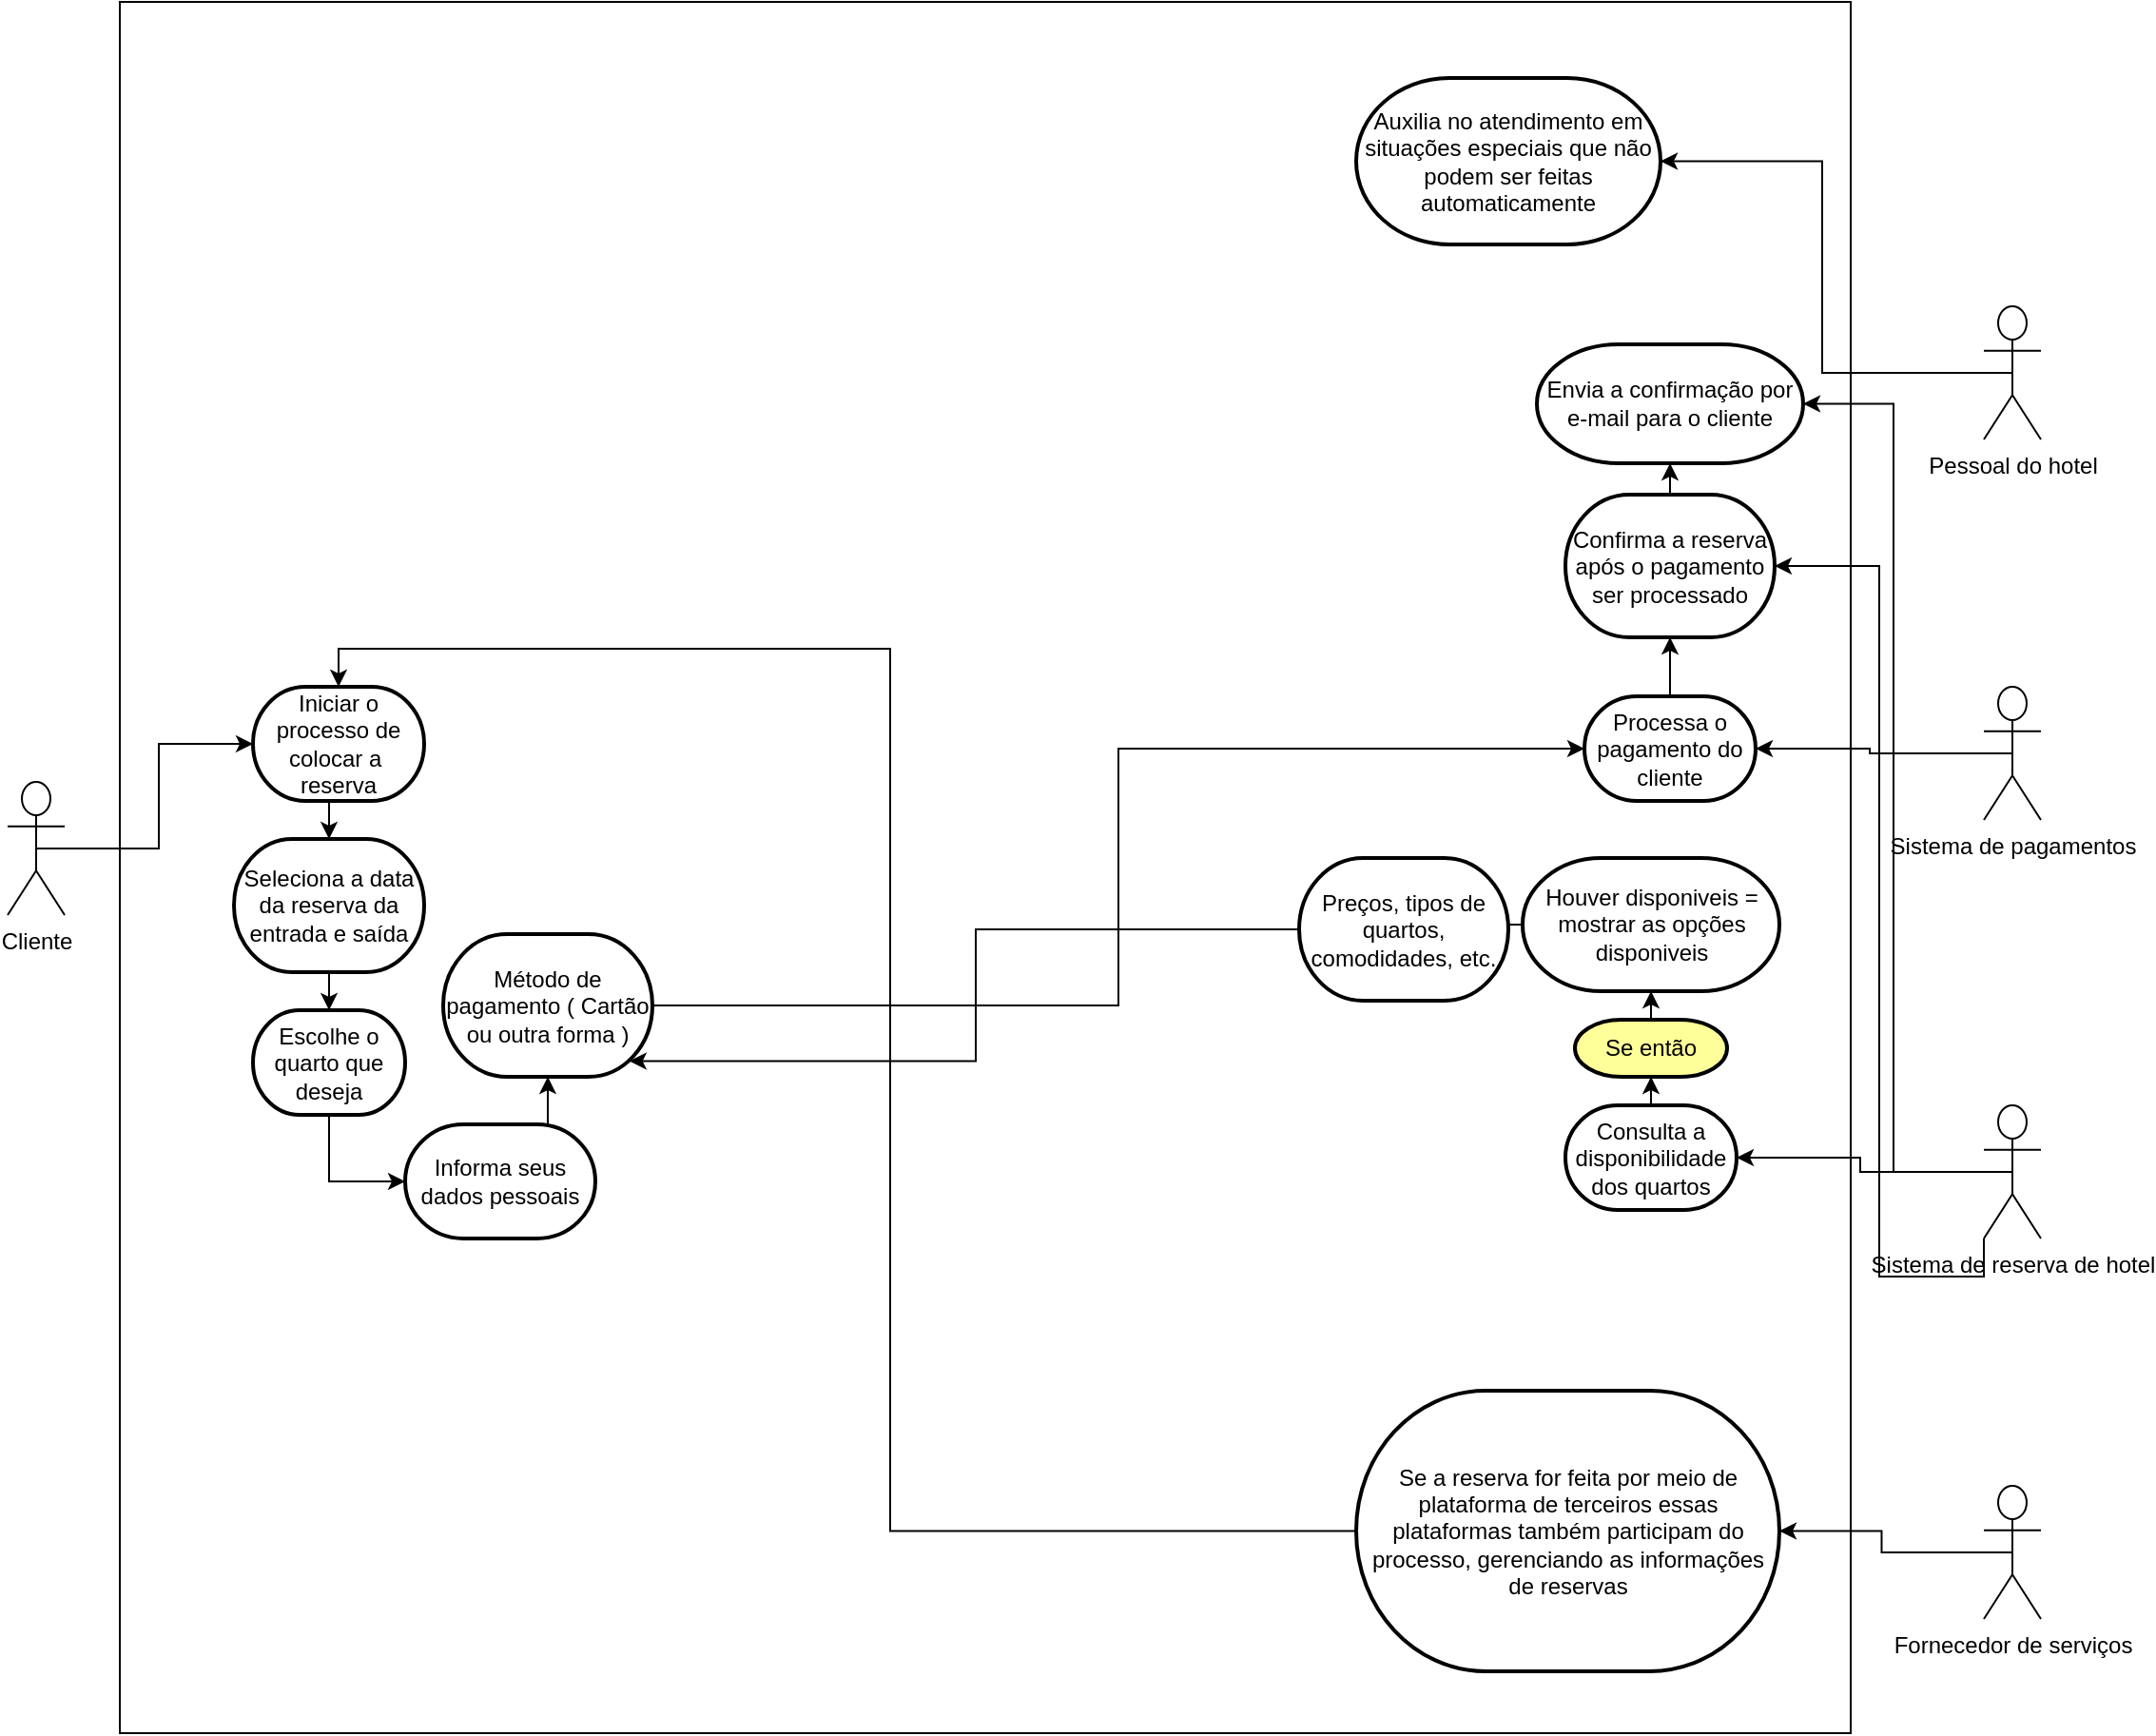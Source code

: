 <mxfile version="26.1.0" pages="7">
  <diagram name="Casos de uso" id="3kVIo4eg2QqNgPROLwEW">
    <mxGraphModel dx="2514" dy="908" grid="1" gridSize="10" guides="1" tooltips="1" connect="1" arrows="1" fold="1" page="1" pageScale="1" pageWidth="827" pageHeight="1169" math="0" shadow="0">
      <root>
        <mxCell id="0" />
        <mxCell id="1" parent="0" />
        <mxCell id="0QvoEZ5_dMla1lnAjEGG-1" value="" style="whiteSpace=wrap;html=1;aspect=fixed;" vertex="1" parent="1">
          <mxGeometry x="30" y="20" width="910" height="910" as="geometry" />
        </mxCell>
        <mxCell id="0QvoEZ5_dMla1lnAjEGG-2" value="Cliente" style="shape=umlActor;verticalLabelPosition=bottom;verticalAlign=top;html=1;outlineConnect=0;" vertex="1" parent="1">
          <mxGeometry x="-29" y="430" width="30" height="70" as="geometry" />
        </mxCell>
        <mxCell id="0QvoEZ5_dMla1lnAjEGG-3" value="Iniciar o processo de&lt;div&gt;colocar a&amp;nbsp; reserva&lt;/div&gt;" style="strokeWidth=2;html=1;shape=mxgraph.flowchart.terminator;whiteSpace=wrap;" vertex="1" parent="1">
          <mxGeometry x="100" y="380" width="90" height="60" as="geometry" />
        </mxCell>
        <mxCell id="0QvoEZ5_dMla1lnAjEGG-4" value="Sistema de reserva de hotel" style="shape=umlActor;verticalLabelPosition=bottom;verticalAlign=top;html=1;outlineConnect=0;" vertex="1" parent="1">
          <mxGeometry x="1010" y="600" width="30" height="70" as="geometry" />
        </mxCell>
        <mxCell id="0QvoEZ5_dMla1lnAjEGG-5" style="edgeStyle=orthogonalEdgeStyle;rounded=0;orthogonalLoop=1;jettySize=auto;html=1;exitX=0.5;exitY=0.5;exitDx=0;exitDy=0;exitPerimeter=0;" edge="1" parent="1" source="0QvoEZ5_dMla1lnAjEGG-6" target="0QvoEZ5_dMla1lnAjEGG-27">
          <mxGeometry relative="1" as="geometry" />
        </mxCell>
        <mxCell id="0QvoEZ5_dMla1lnAjEGG-6" value="Sistema de pagamentos" style="shape=umlActor;verticalLabelPosition=bottom;verticalAlign=top;html=1;outlineConnect=0;" vertex="1" parent="1">
          <mxGeometry x="1010" y="380" width="30" height="70" as="geometry" />
        </mxCell>
        <mxCell id="0QvoEZ5_dMla1lnAjEGG-7" value="Pessoal do hotel" style="shape=umlActor;verticalLabelPosition=bottom;verticalAlign=top;html=1;outlineConnect=0;" vertex="1" parent="1">
          <mxGeometry x="1010" y="180" width="30" height="70" as="geometry" />
        </mxCell>
        <mxCell id="0QvoEZ5_dMla1lnAjEGG-8" style="edgeStyle=orthogonalEdgeStyle;rounded=0;orthogonalLoop=1;jettySize=auto;html=1;exitX=0.5;exitY=0.5;exitDx=0;exitDy=0;exitPerimeter=0;" edge="1" parent="1" source="0QvoEZ5_dMla1lnAjEGG-9" target="0QvoEZ5_dMla1lnAjEGG-36">
          <mxGeometry relative="1" as="geometry" />
        </mxCell>
        <mxCell id="0QvoEZ5_dMla1lnAjEGG-9" value="Fornecedor de serviços" style="shape=umlActor;verticalLabelPosition=bottom;verticalAlign=top;html=1;outlineConnect=0;" vertex="1" parent="1">
          <mxGeometry x="1010" y="800" width="30" height="70" as="geometry" />
        </mxCell>
        <mxCell id="0QvoEZ5_dMla1lnAjEGG-10" value="Método de pagamento ( Cartão ou outra forma )" style="strokeWidth=2;html=1;shape=mxgraph.flowchart.terminator;whiteSpace=wrap;" vertex="1" parent="1">
          <mxGeometry x="200" y="510" width="110" height="75" as="geometry" />
        </mxCell>
        <mxCell id="0QvoEZ5_dMla1lnAjEGG-11" style="edgeStyle=orthogonalEdgeStyle;rounded=0;orthogonalLoop=1;jettySize=auto;html=1;exitX=0.5;exitY=0.5;exitDx=0;exitDy=0;exitPerimeter=0;entryX=0;entryY=0.5;entryDx=0;entryDy=0;entryPerimeter=0;" edge="1" parent="1" source="0QvoEZ5_dMla1lnAjEGG-2" target="0QvoEZ5_dMla1lnAjEGG-3">
          <mxGeometry relative="1" as="geometry" />
        </mxCell>
        <mxCell id="0QvoEZ5_dMla1lnAjEGG-12" value="Seleciona a data da reserva da entrada e saída" style="strokeWidth=2;html=1;shape=mxgraph.flowchart.terminator;whiteSpace=wrap;" vertex="1" parent="1">
          <mxGeometry x="90" y="460" width="100" height="70" as="geometry" />
        </mxCell>
        <mxCell id="0QvoEZ5_dMla1lnAjEGG-13" style="edgeStyle=orthogonalEdgeStyle;rounded=0;orthogonalLoop=1;jettySize=auto;html=1;exitX=0.5;exitY=1;exitDx=0;exitDy=0;exitPerimeter=0;entryX=0.5;entryY=0;entryDx=0;entryDy=0;entryPerimeter=0;" edge="1" parent="1" source="0QvoEZ5_dMla1lnAjEGG-3" target="0QvoEZ5_dMla1lnAjEGG-12">
          <mxGeometry relative="1" as="geometry" />
        </mxCell>
        <mxCell id="0QvoEZ5_dMla1lnAjEGG-14" value="Consulta a disponibilidade dos quartos" style="strokeWidth=2;html=1;shape=mxgraph.flowchart.terminator;whiteSpace=wrap;fontStyle=0" vertex="1" parent="1">
          <mxGeometry x="790" y="600" width="90" height="55" as="geometry" />
        </mxCell>
        <mxCell id="0QvoEZ5_dMla1lnAjEGG-15" style="edgeStyle=orthogonalEdgeStyle;rounded=0;orthogonalLoop=1;jettySize=auto;html=1;exitX=0.5;exitY=0.5;exitDx=0;exitDy=0;exitPerimeter=0;entryX=1;entryY=0.5;entryDx=0;entryDy=0;entryPerimeter=0;" edge="1" parent="1" source="0QvoEZ5_dMla1lnAjEGG-4" target="0QvoEZ5_dMla1lnAjEGG-14">
          <mxGeometry relative="1" as="geometry" />
        </mxCell>
        <mxCell id="0QvoEZ5_dMla1lnAjEGG-16" value="Se então" style="strokeWidth=2;html=1;shape=mxgraph.flowchart.terminator;whiteSpace=wrap;fillColor=light-dark(#FFFF99,var(--ge-dark-color, #121212));" vertex="1" parent="1">
          <mxGeometry x="795" y="555" width="80" height="30" as="geometry" />
        </mxCell>
        <mxCell id="0QvoEZ5_dMla1lnAjEGG-17" style="edgeStyle=orthogonalEdgeStyle;rounded=0;orthogonalLoop=1;jettySize=auto;html=1;exitX=0.5;exitY=0;exitDx=0;exitDy=0;exitPerimeter=0;entryX=0.5;entryY=1;entryDx=0;entryDy=0;entryPerimeter=0;" edge="1" parent="1" source="0QvoEZ5_dMla1lnAjEGG-14" target="0QvoEZ5_dMla1lnAjEGG-16">
          <mxGeometry relative="1" as="geometry" />
        </mxCell>
        <mxCell id="0QvoEZ5_dMla1lnAjEGG-18" style="edgeStyle=orthogonalEdgeStyle;rounded=0;orthogonalLoop=1;jettySize=auto;html=1;exitX=0;exitY=0.5;exitDx=0;exitDy=0;exitPerimeter=0;" edge="1" parent="1" source="0QvoEZ5_dMla1lnAjEGG-19" target="0QvoEZ5_dMla1lnAjEGG-21">
          <mxGeometry relative="1" as="geometry" />
        </mxCell>
        <mxCell id="0QvoEZ5_dMla1lnAjEGG-19" value="Houver disponiveis = mostrar as opções disponiveis" style="strokeWidth=2;html=1;shape=mxgraph.flowchart.terminator;whiteSpace=wrap;" vertex="1" parent="1">
          <mxGeometry x="767.5" y="470" width="135" height="70" as="geometry" />
        </mxCell>
        <mxCell id="0QvoEZ5_dMla1lnAjEGG-20" style="edgeStyle=orthogonalEdgeStyle;rounded=0;orthogonalLoop=1;jettySize=auto;html=1;exitX=0.5;exitY=0;exitDx=0;exitDy=0;exitPerimeter=0;entryX=0.5;entryY=1;entryDx=0;entryDy=0;entryPerimeter=0;" edge="1" parent="1" source="0QvoEZ5_dMla1lnAjEGG-16" target="0QvoEZ5_dMla1lnAjEGG-19">
          <mxGeometry relative="1" as="geometry" />
        </mxCell>
        <mxCell id="0QvoEZ5_dMla1lnAjEGG-21" value="Preços, tipos de quartos, comodidades, etc." style="strokeWidth=2;html=1;shape=mxgraph.flowchart.terminator;whiteSpace=wrap;" vertex="1" parent="1">
          <mxGeometry x="650" y="470" width="110" height="75" as="geometry" />
        </mxCell>
        <mxCell id="0QvoEZ5_dMla1lnAjEGG-22" value="Escolhe o quarto que deseja" style="strokeWidth=2;html=1;shape=mxgraph.flowchart.terminator;whiteSpace=wrap;" vertex="1" parent="1">
          <mxGeometry x="100" y="550" width="80" height="55" as="geometry" />
        </mxCell>
        <mxCell id="0QvoEZ5_dMla1lnAjEGG-23" style="edgeStyle=orthogonalEdgeStyle;rounded=0;orthogonalLoop=1;jettySize=auto;html=1;exitX=0.5;exitY=1;exitDx=0;exitDy=0;exitPerimeter=0;entryX=0.5;entryY=0;entryDx=0;entryDy=0;entryPerimeter=0;" edge="1" parent="1" source="0QvoEZ5_dMla1lnAjEGG-12" target="0QvoEZ5_dMla1lnAjEGG-22">
          <mxGeometry relative="1" as="geometry" />
        </mxCell>
        <mxCell id="0QvoEZ5_dMla1lnAjEGG-24" value="Informa seus dados pessoais" style="strokeWidth=2;html=1;shape=mxgraph.flowchart.terminator;whiteSpace=wrap;" vertex="1" parent="1">
          <mxGeometry x="180" y="610" width="100" height="60" as="geometry" />
        </mxCell>
        <mxCell id="0QvoEZ5_dMla1lnAjEGG-25" style="edgeStyle=orthogonalEdgeStyle;rounded=0;orthogonalLoop=1;jettySize=auto;html=1;exitX=0.5;exitY=1;exitDx=0;exitDy=0;exitPerimeter=0;entryX=0;entryY=0.5;entryDx=0;entryDy=0;entryPerimeter=0;" edge="1" parent="1" source="0QvoEZ5_dMla1lnAjEGG-22" target="0QvoEZ5_dMla1lnAjEGG-24">
          <mxGeometry relative="1" as="geometry" />
        </mxCell>
        <mxCell id="0QvoEZ5_dMla1lnAjEGG-26" style="edgeStyle=orthogonalEdgeStyle;rounded=0;orthogonalLoop=1;jettySize=auto;html=1;exitX=0.5;exitY=0;exitDx=0;exitDy=0;exitPerimeter=0;" edge="1" parent="1" source="0QvoEZ5_dMla1lnAjEGG-27" target="0QvoEZ5_dMla1lnAjEGG-30">
          <mxGeometry relative="1" as="geometry" />
        </mxCell>
        <mxCell id="0QvoEZ5_dMla1lnAjEGG-27" value="Processa o pagamento do cliente" style="strokeWidth=2;html=1;shape=mxgraph.flowchart.terminator;whiteSpace=wrap;" vertex="1" parent="1">
          <mxGeometry x="800" y="385" width="90" height="55" as="geometry" />
        </mxCell>
        <mxCell id="0QvoEZ5_dMla1lnAjEGG-28" style="edgeStyle=orthogonalEdgeStyle;rounded=0;orthogonalLoop=1;jettySize=auto;html=1;exitX=0.5;exitY=0;exitDx=0;exitDy=0;exitPerimeter=0;entryX=0.5;entryY=1;entryDx=0;entryDy=0;entryPerimeter=0;" edge="1" parent="1" source="0QvoEZ5_dMla1lnAjEGG-24" target="0QvoEZ5_dMla1lnAjEGG-10">
          <mxGeometry relative="1" as="geometry" />
        </mxCell>
        <mxCell id="0QvoEZ5_dMla1lnAjEGG-29" style="edgeStyle=orthogonalEdgeStyle;rounded=0;orthogonalLoop=1;jettySize=auto;html=1;exitX=1;exitY=0.5;exitDx=0;exitDy=0;exitPerimeter=0;entryX=0;entryY=0.5;entryDx=0;entryDy=0;entryPerimeter=0;" edge="1" parent="1" source="0QvoEZ5_dMla1lnAjEGG-10" target="0QvoEZ5_dMla1lnAjEGG-27">
          <mxGeometry relative="1" as="geometry" />
        </mxCell>
        <mxCell id="0QvoEZ5_dMla1lnAjEGG-30" value="Confirma a reserva após o pagamento ser processado" style="strokeWidth=2;html=1;shape=mxgraph.flowchart.terminator;whiteSpace=wrap;" vertex="1" parent="1">
          <mxGeometry x="790" y="279" width="110" height="75" as="geometry" />
        </mxCell>
        <mxCell id="0QvoEZ5_dMla1lnAjEGG-31" style="edgeStyle=orthogonalEdgeStyle;rounded=0;orthogonalLoop=1;jettySize=auto;html=1;exitX=0;exitY=1;exitDx=0;exitDy=0;exitPerimeter=0;entryX=1;entryY=0.5;entryDx=0;entryDy=0;entryPerimeter=0;" edge="1" parent="1" source="0QvoEZ5_dMla1lnAjEGG-4" target="0QvoEZ5_dMla1lnAjEGG-30">
          <mxGeometry relative="1" as="geometry" />
        </mxCell>
        <mxCell id="0QvoEZ5_dMla1lnAjEGG-32" value="Envia a confirmação por e-mail para o cliente" style="strokeWidth=2;html=1;shape=mxgraph.flowchart.terminator;whiteSpace=wrap;" vertex="1" parent="1">
          <mxGeometry x="775" y="200" width="140" height="62.5" as="geometry" />
        </mxCell>
        <mxCell id="0QvoEZ5_dMla1lnAjEGG-33" style="edgeStyle=orthogonalEdgeStyle;rounded=0;orthogonalLoop=1;jettySize=auto;html=1;exitX=0.5;exitY=0.5;exitDx=0;exitDy=0;exitPerimeter=0;entryX=1;entryY=0.5;entryDx=0;entryDy=0;entryPerimeter=0;" edge="1" parent="1" source="0QvoEZ5_dMla1lnAjEGG-4" target="0QvoEZ5_dMla1lnAjEGG-32">
          <mxGeometry relative="1" as="geometry" />
        </mxCell>
        <mxCell id="0QvoEZ5_dMla1lnAjEGG-34" value="Auxilia no atendimento em situações especiais que não podem ser feitas automaticamente" style="strokeWidth=2;html=1;shape=mxgraph.flowchart.terminator;whiteSpace=wrap;" vertex="1" parent="1">
          <mxGeometry x="680" y="60" width="160" height="87.5" as="geometry" />
        </mxCell>
        <mxCell id="0QvoEZ5_dMla1lnAjEGG-35" style="edgeStyle=orthogonalEdgeStyle;rounded=0;orthogonalLoop=1;jettySize=auto;html=1;exitX=0.5;exitY=0.5;exitDx=0;exitDy=0;exitPerimeter=0;entryX=1;entryY=0.5;entryDx=0;entryDy=0;entryPerimeter=0;" edge="1" parent="1" source="0QvoEZ5_dMla1lnAjEGG-7" target="0QvoEZ5_dMla1lnAjEGG-34">
          <mxGeometry relative="1" as="geometry" />
        </mxCell>
        <mxCell id="0QvoEZ5_dMla1lnAjEGG-36" value="Se a reserva for feita por meio de plataforma de terceiros essas plataformas também participam do processo, gerenciando as informações de reservas" style="strokeWidth=2;html=1;shape=mxgraph.flowchart.terminator;whiteSpace=wrap;" vertex="1" parent="1">
          <mxGeometry x="680" y="750" width="222.5" height="147.5" as="geometry" />
        </mxCell>
        <mxCell id="0QvoEZ5_dMla1lnAjEGG-37" style="edgeStyle=orthogonalEdgeStyle;rounded=0;orthogonalLoop=1;jettySize=auto;html=1;exitX=0.5;exitY=0;exitDx=0;exitDy=0;exitPerimeter=0;entryX=0.5;entryY=1;entryDx=0;entryDy=0;entryPerimeter=0;" edge="1" parent="1" source="0QvoEZ5_dMla1lnAjEGG-30" target="0QvoEZ5_dMla1lnAjEGG-32">
          <mxGeometry relative="1" as="geometry" />
        </mxCell>
        <mxCell id="0QvoEZ5_dMla1lnAjEGG-38" style="edgeStyle=orthogonalEdgeStyle;rounded=0;orthogonalLoop=1;jettySize=auto;html=1;exitX=0;exitY=0.5;exitDx=0;exitDy=0;exitPerimeter=0;entryX=0.5;entryY=0;entryDx=0;entryDy=0;entryPerimeter=0;" edge="1" parent="1" source="0QvoEZ5_dMla1lnAjEGG-36" target="0QvoEZ5_dMla1lnAjEGG-3">
          <mxGeometry relative="1" as="geometry" />
        </mxCell>
        <mxCell id="0QvoEZ5_dMla1lnAjEGG-39" style="edgeStyle=orthogonalEdgeStyle;rounded=0;orthogonalLoop=1;jettySize=auto;html=1;exitX=0;exitY=0.5;exitDx=0;exitDy=0;exitPerimeter=0;entryX=0.89;entryY=0.89;entryDx=0;entryDy=0;entryPerimeter=0;" edge="1" parent="1" source="0QvoEZ5_dMla1lnAjEGG-21" target="0QvoEZ5_dMla1lnAjEGG-10">
          <mxGeometry relative="1" as="geometry" />
        </mxCell>
      </root>
    </mxGraphModel>
  </diagram>
  <diagram id="XcXWkTseDFi1jz7Rpbh6" name="Classes">
    <mxGraphModel dx="1434" dy="772" grid="1" gridSize="10" guides="1" tooltips="1" connect="1" arrows="1" fold="1" page="1" pageScale="1" pageWidth="827" pageHeight="1169" math="0" shadow="0">
      <root>
        <mxCell id="0" />
        <mxCell id="1" parent="0" />
        <mxCell id="qZbLr40YpHnkuDwSV4ul-1" value="Nome da classe" style="swimlane;fontStyle=0;childLayout=stackLayout;horizontal=1;startSize=30;horizontalStack=0;resizeParent=1;resizeParentMax=0;resizeLast=0;collapsible=1;marginBottom=0;whiteSpace=wrap;html=1;" vertex="1" parent="1">
          <mxGeometry x="150" y="320" width="140" height="120" as="geometry" />
        </mxCell>
        <mxCell id="qZbLr40YpHnkuDwSV4ul-2" value="+ atributoPublico : tipo" style="text;strokeColor=none;fillColor=none;align=left;verticalAlign=middle;spacingLeft=4;spacingRight=4;overflow=hidden;points=[[0,0.5],[1,0.5]];portConstraint=eastwest;rotatable=0;whiteSpace=wrap;html=1;" vertex="1" parent="qZbLr40YpHnkuDwSV4ul-1">
          <mxGeometry y="30" width="140" height="30" as="geometry" />
        </mxCell>
        <mxCell id="qZbLr40YpHnkuDwSV4ul-3" value="# atributoProtegido : tipo" style="text;strokeColor=none;fillColor=none;align=left;verticalAlign=middle;spacingLeft=4;spacingRight=4;overflow=hidden;points=[[0,0.5],[1,0.5]];portConstraint=eastwest;rotatable=0;whiteSpace=wrap;html=1;" vertex="1" parent="qZbLr40YpHnkuDwSV4ul-1">
          <mxGeometry y="60" width="140" height="30" as="geometry" />
        </mxCell>
        <mxCell id="qZbLr40YpHnkuDwSV4ul-4" value="- atributoPrivado : tipo" style="text;strokeColor=none;fillColor=none;align=left;verticalAlign=middle;spacingLeft=4;spacingRight=4;overflow=hidden;points=[[0,0.5],[1,0.5]];portConstraint=eastwest;rotatable=0;whiteSpace=wrap;html=1;" vertex="1" parent="qZbLr40YpHnkuDwSV4ul-1">
          <mxGeometry y="90" width="140" height="30" as="geometry" />
        </mxCell>
        <mxCell id="qZbLr40YpHnkuDwSV4ul-5" value="&lt;span style=&quot;text-align: left;&quot;&gt;+ operacao(argumento) : tipoRetorno&lt;/span&gt;" style="html=1;whiteSpace=wrap;" vertex="1" parent="1">
          <mxGeometry x="150" y="440" width="140" height="60" as="geometry" />
        </mxCell>
        <mxCell id="qZbLr40YpHnkuDwSV4ul-6" value="" style="rhombus;whiteSpace=wrap;html=1;fillColor=#030303;" vertex="1" parent="1">
          <mxGeometry x="290" y="410" width="46" height="20" as="geometry" />
        </mxCell>
        <mxCell id="qZbLr40YpHnkuDwSV4ul-7" value="" style="endArrow=none;html=1;rounded=0;exitX=1;exitY=0.5;exitDx=0;exitDy=0;" edge="1" parent="1" source="qZbLr40YpHnkuDwSV4ul-6">
          <mxGeometry width="50" height="50" relative="1" as="geometry">
            <mxPoint x="370" y="430" as="sourcePoint" />
            <mxPoint x="440" y="420" as="targetPoint" />
          </mxGeometry>
        </mxCell>
        <mxCell id="qZbLr40YpHnkuDwSV4ul-8" value="Anotação" style="shape=note;whiteSpace=wrap;html=1;backgroundOutline=1;darkOpacity=0.05;size=9;" vertex="1" parent="1">
          <mxGeometry x="410" y="310" width="80" height="50" as="geometry" />
        </mxCell>
        <mxCell id="qZbLr40YpHnkuDwSV4ul-9" value="&lt;p style=&quot;margin:0px;margin-top:4px;text-align:center;&quot;&gt;&lt;b&gt;Class&lt;/b&gt;&lt;/p&gt;&lt;hr size=&quot;1&quot; style=&quot;border-style:solid;&quot;&gt;&lt;div style=&quot;height:2px;&quot;&gt;+ metodo(): retorno&lt;/div&gt;" style="verticalAlign=top;align=left;overflow=fill;html=1;whiteSpace=wrap;" vertex="1" parent="1">
          <mxGeometry x="440" y="390" width="140" height="60" as="geometry" />
        </mxCell>
        <mxCell id="qZbLr40YpHnkuDwSV4ul-10" value="" style="endArrow=none;html=1;rounded=0;exitX=1;exitY=0.5;exitDx=0;exitDy=0;" edge="1" parent="1">
          <mxGeometry width="50" height="50" relative="1" as="geometry">
            <mxPoint x="313" y="430" as="sourcePoint" />
            <mxPoint x="393" y="510" as="targetPoint" />
          </mxGeometry>
        </mxCell>
        <mxCell id="qZbLr40YpHnkuDwSV4ul-11" value="Composição" style="shape=note;whiteSpace=wrap;html=1;backgroundOutline=1;darkOpacity=0.05;size=9;" vertex="1" parent="1">
          <mxGeometry x="390" y="490" width="80" height="50" as="geometry" />
        </mxCell>
      </root>
    </mxGraphModel>
  </diagram>
  <diagram id="UhNqE15dJ8dvsZCBLthf" name="Sequência">
    <mxGraphModel dx="792" dy="1940" grid="1" gridSize="10" guides="1" tooltips="1" connect="1" arrows="1" fold="1" page="1" pageScale="1" pageWidth="827" pageHeight="1169" math="0" shadow="0">
      <root>
        <mxCell id="0" />
        <mxCell id="1" parent="0" />
        <mxCell id="oKuGsZWZFQPHgcR68yrI-1" value="Cliente" style="rounded=0;whiteSpace=wrap;html=1;" vertex="1" parent="1">
          <mxGeometry x="150" y="-620" width="60" height="30" as="geometry" />
        </mxCell>
        <mxCell id="oKuGsZWZFQPHgcR68yrI-2" value="Hotel" style="rounded=0;whiteSpace=wrap;html=1;" vertex="1" parent="1">
          <mxGeometry x="378.5" y="-614" width="60" height="30" as="geometry" />
        </mxCell>
        <mxCell id="oKuGsZWZFQPHgcR68yrI-3" value="Apartamento" style="rounded=0;whiteSpace=wrap;html=1;" vertex="1" parent="1">
          <mxGeometry x="520" y="-614.5" width="80" height="30" as="geometry" />
        </mxCell>
        <mxCell id="oKuGsZWZFQPHgcR68yrI-6" value="Histórico" style="rounded=0;whiteSpace=wrap;html=1;" vertex="1" parent="1">
          <mxGeometry x="635" y="-614" width="80" height="30" as="geometry" />
        </mxCell>
        <mxCell id="oKuGsZWZFQPHgcR68yrI-7" value="" style="html=1;points=[[0,0,0,0,5],[0,1,0,0,-5],[1,0,0,0,5],[1,1,0,0,-5]];perimeter=orthogonalPerimeter;outlineConnect=0;targetShapes=umlLifeline;portConstraint=eastwest;newEdgeStyle={&quot;curved&quot;:0,&quot;rounded&quot;:0};" vertex="1" parent="1">
          <mxGeometry x="403" y="-560" width="11" height="150" as="geometry" />
        </mxCell>
        <mxCell id="oKuGsZWZFQPHgcR68yrI-8" value="1 : RequisitaApartamento(tipo)" style="html=1;verticalAlign=bottom;endArrow=block;curved=0;rounded=0;entryX=0;entryY=0;entryDx=0;entryDy=5;entryPerimeter=0;" edge="1" target="oKuGsZWZFQPHgcR68yrI-7" parent="1">
          <mxGeometry relative="1" as="geometry">
            <mxPoint x="190" y="-555" as="sourcePoint" />
          </mxGeometry>
        </mxCell>
        <mxCell id="oKuGsZWZFQPHgcR68yrI-9" value="7 AprovaTransacao(Apartamento)" style="html=1;verticalAlign=bottom;endArrow=open;dashed=1;endSize=8;curved=0;rounded=0;exitX=1;exitY=1;exitDx=0;exitDy=-5;" edge="1" source="oKuGsZWZFQPHgcR68yrI-7" parent="1">
          <mxGeometry relative="1" as="geometry">
            <mxPoint x="190" y="-415" as="targetPoint" />
          </mxGeometry>
        </mxCell>
        <mxCell id="oKuGsZWZFQPHgcR68yrI-11" value="" style="endArrow=none;dashed=1;html=1;rounded=0;" edge="1" parent="1">
          <mxGeometry width="50" height="50" relative="1" as="geometry">
            <mxPoint x="190" y="-340" as="sourcePoint" />
            <mxPoint x="190" y="-590" as="targetPoint" />
          </mxGeometry>
        </mxCell>
        <mxCell id="oKuGsZWZFQPHgcR68yrI-12" value="" style="endArrow=none;dashed=1;html=1;rounded=0;exitX=0;exitY=0;exitDx=0;exitDy=5;exitPerimeter=0;" edge="1" parent="1">
          <mxGeometry width="50" height="50" relative="1" as="geometry">
            <mxPoint x="408" y="-561" as="sourcePoint" />
            <mxPoint x="407" y="-586" as="targetPoint" />
          </mxGeometry>
        </mxCell>
        <mxCell id="oKuGsZWZFQPHgcR68yrI-13" value="" style="html=1;points=[[0,0,0,0,5],[0,1,0,0,-5],[1,0,0,0,5],[1,1,0,0,-5]];perimeter=orthogonalPerimeter;outlineConnect=0;targetShapes=umlLifeline;portConstraint=eastwest;newEdgeStyle={&quot;curved&quot;:0,&quot;rounded&quot;:0};" vertex="1" parent="1">
          <mxGeometry x="550" y="-500" width="10" height="40" as="geometry" />
        </mxCell>
        <mxCell id="oKuGsZWZFQPHgcR68yrI-14" value="4 : RequisitosApartamento&amp;nbsp;" style="html=1;verticalAlign=bottom;endArrow=block;curved=0;rounded=0;entryX=0;entryY=0;entryDx=0;entryDy=5;" edge="1" target="oKuGsZWZFQPHgcR68yrI-13" parent="1">
          <mxGeometry relative="1" as="geometry">
            <mxPoint x="414" y="-495" as="sourcePoint" />
          </mxGeometry>
        </mxCell>
        <mxCell id="oKuGsZWZFQPHgcR68yrI-15" value="5 : Apartamento" style="html=1;verticalAlign=bottom;endArrow=open;dashed=1;endSize=8;curved=0;rounded=0;exitX=0;exitY=1;exitDx=0;exitDy=-5;" edge="1" source="oKuGsZWZFQPHgcR68yrI-13" parent="1" target="oKuGsZWZFQPHgcR68yrI-7">
          <mxGeometry relative="1" as="geometry">
            <mxPoint x="414" y="-425" as="targetPoint" />
            <mxPoint as="offset" />
          </mxGeometry>
        </mxCell>
        <mxCell id="FxP389dqnxSokWRROWBX-1" value="" style="html=1;points=[[0,0,0,0,5],[0,1,0,0,-5],[1,0,0,0,5],[1,1,0,0,-5]];perimeter=orthogonalPerimeter;outlineConnect=0;targetShapes=umlLifeline;portConstraint=eastwest;newEdgeStyle={&quot;curved&quot;:0,&quot;rounded&quot;:0};" vertex="1" parent="1">
          <mxGeometry x="541" y="-433" width="10" height="30" as="geometry" />
        </mxCell>
        <mxCell id="FxP389dqnxSokWRROWBX-2" value="" style="endArrow=classic;html=1;rounded=0;" edge="1" parent="1" source="oKuGsZWZFQPHgcR68yrI-7">
          <mxGeometry width="50" height="50" relative="1" as="geometry">
            <mxPoint x="450" y="-417" as="sourcePoint" />
            <mxPoint x="540" y="-430" as="targetPoint" />
          </mxGeometry>
        </mxCell>
        <mxCell id="FxP389dqnxSokWRROWBX-3" value="6 : AtualizaStatus" style="text;html=1;align=center;verticalAlign=middle;whiteSpace=wrap;rounded=0;" vertex="1" parent="1">
          <mxGeometry x="410" y="-453" width="129" height="30" as="geometry" />
        </mxCell>
        <mxCell id="FxP389dqnxSokWRROWBX-4" value="" style="endArrow=none;dashed=1;html=1;rounded=0;" edge="1" parent="1">
          <mxGeometry width="50" height="50" relative="1" as="geometry">
            <mxPoint x="550" y="-340" as="sourcePoint" />
            <mxPoint x="550" y="-584" as="targetPoint" />
          </mxGeometry>
        </mxCell>
        <mxCell id="FxP389dqnxSokWRROWBX-5" value="" style="html=1;points=[[0,0,0,0,5],[0,1,0,0,-5],[1,0,0,0,5],[1,1,0,0,-5]];perimeter=orthogonalPerimeter;outlineConnect=0;targetShapes=umlLifeline;portConstraint=eastwest;newEdgeStyle={&quot;curved&quot;:0,&quot;rounded&quot;:0};" vertex="1" parent="1">
          <mxGeometry x="670" y="-560" width="10" height="60" as="geometry" />
        </mxCell>
        <mxCell id="FxP389dqnxSokWRROWBX-6" value="2 : ChecarHistorico" style="html=1;verticalAlign=bottom;endArrow=block;curved=0;rounded=0;entryX=0;entryY=0;entryDx=0;entryDy=5;exitX=1;exitY=0;exitDx=0;exitDy=5;exitPerimeter=0;" edge="1" target="FxP389dqnxSokWRROWBX-5" parent="1" source="oKuGsZWZFQPHgcR68yrI-7">
          <mxGeometry relative="1" as="geometry">
            <mxPoint x="600" y="-555" as="sourcePoint" />
          </mxGeometry>
        </mxCell>
        <mxCell id="FxP389dqnxSokWRROWBX-7" value="3 : Historico" style="html=1;verticalAlign=bottom;endArrow=open;dashed=1;endSize=8;curved=0;rounded=0;exitX=0;exitY=1;exitDx=0;exitDy=-5;" edge="1" parent="1" target="oKuGsZWZFQPHgcR68yrI-7">
          <mxGeometry relative="1" as="geometry">
            <mxPoint x="599" y="-524" as="targetPoint" />
            <mxPoint x="669" y="-524" as="sourcePoint" />
          </mxGeometry>
        </mxCell>
        <mxCell id="FxP389dqnxSokWRROWBX-9" value="" style="endArrow=none;dashed=1;html=1;rounded=0;" edge="1" parent="1">
          <mxGeometry width="50" height="50" relative="1" as="geometry">
            <mxPoint x="674.5" y="-341" as="sourcePoint" />
            <mxPoint x="674.5" y="-585" as="targetPoint" />
          </mxGeometry>
        </mxCell>
      </root>
    </mxGraphModel>
  </diagram>
  <diagram id="5S2aXdAPYr_6pLnDPbCW" name="Atividades">
    <mxGraphModel dx="792" dy="771" grid="1" gridSize="10" guides="1" tooltips="1" connect="1" arrows="1" fold="1" page="1" pageScale="1" pageWidth="827" pageHeight="1169" math="0" shadow="0">
      <root>
        <mxCell id="0" />
        <mxCell id="1" parent="0" />
        <mxCell id="mFW_4EwVeRKhxiUUQFK--2" style="edgeStyle=orthogonalEdgeStyle;rounded=0;orthogonalLoop=1;jettySize=auto;html=1;exitX=0.5;exitY=1;exitDx=0;exitDy=0;fillColor=#f8cecc;strokeColor=#FF0000;" edge="1" parent="1" source="mFW_4EwVeRKhxiUUQFK--1">
          <mxGeometry relative="1" as="geometry">
            <mxPoint x="180" y="300" as="targetPoint" />
          </mxGeometry>
        </mxCell>
        <mxCell id="mFW_4EwVeRKhxiUUQFK--1" value="" style="ellipse;html=1;shape=endState;fillColor=#000000;strokeColor=#ff0000;" vertex="1" parent="1">
          <mxGeometry x="170" y="200" width="20" height="20" as="geometry" />
        </mxCell>
        <mxCell id="mFW_4EwVeRKhxiUUQFK--3" value="Informa novo código do cliente" style="rounded=1;whiteSpace=wrap;html=1;arcSize=40;fontColor=#000000;fillColor=#ffffc0;strokeColor=#ff0000;" vertex="1" parent="1">
          <mxGeometry x="120" y="300" width="120" height="40" as="geometry" />
        </mxCell>
        <mxCell id="mFW_4EwVeRKhxiUUQFK--4" value="" style="edgeStyle=orthogonalEdgeStyle;html=1;verticalAlign=bottom;endArrow=open;endSize=8;strokeColor=#ff0000;rounded=0;" edge="1" source="mFW_4EwVeRKhxiUUQFK--3" parent="1">
          <mxGeometry relative="1" as="geometry">
            <mxPoint x="180" y="400" as="targetPoint" />
          </mxGeometry>
        </mxCell>
        <mxCell id="mFW_4EwVeRKhxiUUQFK--7" value="Verifica se o cliente&lt;div&gt;já existe&lt;/div&gt;" style="rounded=1;whiteSpace=wrap;html=1;arcSize=40;fontColor=#000000;fillColor=#ffffc0;strokeColor=#ff0000;" vertex="1" parent="1">
          <mxGeometry x="120" y="400" width="120" height="40" as="geometry" />
        </mxCell>
        <mxCell id="mFW_4EwVeRKhxiUUQFK--8" value="" style="edgeStyle=orthogonalEdgeStyle;html=1;verticalAlign=bottom;endArrow=open;endSize=8;strokeColor=#ff0000;rounded=0;" edge="1" source="mFW_4EwVeRKhxiUUQFK--7" parent="1">
          <mxGeometry relative="1" as="geometry">
            <mxPoint x="180" y="500" as="targetPoint" />
          </mxGeometry>
        </mxCell>
        <mxCell id="mFW_4EwVeRKhxiUUQFK--9" value="Condition" style="rhombus;whiteSpace=wrap;html=1;fontColor=#000000;fillColor=#ffffc0;strokeColor=#ff0000;" vertex="1" parent="1">
          <mxGeometry x="140" y="500" width="80" height="40" as="geometry" />
        </mxCell>
        <mxCell id="mFW_4EwVeRKhxiUUQFK--10" value="[ Cliente não existe ]" style="edgeStyle=orthogonalEdgeStyle;html=1;align=left;verticalAlign=bottom;endArrow=open;endSize=8;strokeColor=#ff0000;rounded=0;" edge="1" source="mFW_4EwVeRKhxiUUQFK--9" parent="1">
          <mxGeometry x="-1" relative="1" as="geometry">
            <mxPoint x="340" y="520" as="targetPoint" />
          </mxGeometry>
        </mxCell>
        <mxCell id="mFW_4EwVeRKhxiUUQFK--11" value="[ Cliente já existe ]" style="edgeStyle=orthogonalEdgeStyle;html=1;align=left;verticalAlign=top;endArrow=open;endSize=8;strokeColor=#ff0000;rounded=0;" edge="1" source="mFW_4EwVeRKhxiUUQFK--9" parent="1">
          <mxGeometry x="-1" relative="1" as="geometry">
            <mxPoint x="180" y="620" as="targetPoint" />
          </mxGeometry>
        </mxCell>
        <mxCell id="mFW_4EwVeRKhxiUUQFK--12" value="Exibe mensagem ao&amp;nbsp;&lt;div&gt;usuário&lt;/div&gt;" style="rounded=1;whiteSpace=wrap;html=1;arcSize=40;fontColor=#000000;fillColor=#ffffc0;strokeColor=#ff0000;" vertex="1" parent="1">
          <mxGeometry x="120" y="620" width="120" height="40" as="geometry" />
        </mxCell>
        <mxCell id="mFW_4EwVeRKhxiUUQFK--13" value="" style="edgeStyle=orthogonalEdgeStyle;html=1;verticalAlign=bottom;endArrow=open;endSize=8;strokeColor=#ff0000;rounded=0;" edge="1" source="mFW_4EwVeRKhxiUUQFK--12" parent="1">
          <mxGeometry relative="1" as="geometry">
            <mxPoint x="180" y="720" as="targetPoint" />
          </mxGeometry>
        </mxCell>
        <mxCell id="mFW_4EwVeRKhxiUUQFK--14" value="" style="ellipse;html=1;shape=endState;fillColor=#000000;strokeColor=#ff0000;" vertex="1" parent="1">
          <mxGeometry x="170" y="720" width="20" height="20" as="geometry" />
        </mxCell>
        <mxCell id="mFW_4EwVeRKhxiUUQFK--15" value="Informa os dados do novo cliente" style="rounded=1;whiteSpace=wrap;html=1;arcSize=40;fontColor=#000000;fillColor=#ffffc0;strokeColor=#ff0000;" vertex="1" parent="1">
          <mxGeometry x="340" y="500" width="120" height="40" as="geometry" />
        </mxCell>
        <mxCell id="mFW_4EwVeRKhxiUUQFK--17" value="" style="edgeStyle=orthogonalEdgeStyle;html=1;align=left;verticalAlign=bottom;endArrow=open;endSize=8;strokeColor=#ff0000;rounded=0;" edge="1" parent="1">
          <mxGeometry x="-1" relative="1" as="geometry">
            <mxPoint x="530" y="520" as="targetPoint" />
            <mxPoint x="460" y="519.5" as="sourcePoint" />
          </mxGeometry>
        </mxCell>
        <mxCell id="mFW_4EwVeRKhxiUUQFK--19" value="Salva dados do cliente" style="rounded=1;whiteSpace=wrap;html=1;arcSize=40;fontColor=#000000;fillColor=#ffffc0;strokeColor=#ff0000;" vertex="1" parent="1">
          <mxGeometry x="530" y="500" width="120" height="40" as="geometry" />
        </mxCell>
        <mxCell id="mFW_4EwVeRKhxiUUQFK--24" value="" style="edgeStyle=orthogonalEdgeStyle;html=1;verticalAlign=bottom;endArrow=open;endSize=8;strokeColor=#ff0000;rounded=0;" edge="1" parent="1">
          <mxGeometry relative="1" as="geometry">
            <mxPoint x="590" y="580" as="targetPoint" />
            <mxPoint x="589.5" y="540" as="sourcePoint" />
          </mxGeometry>
        </mxCell>
        <mxCell id="mFW_4EwVeRKhxiUUQFK--25" value="" style="ellipse;html=1;shape=endState;fillColor=#000000;strokeColor=#ff0000;" vertex="1" parent="1">
          <mxGeometry x="580" y="579" width="20" height="20" as="geometry" />
        </mxCell>
      </root>
    </mxGraphModel>
  </diagram>
  <diagram id="DyGvh7ffM3gvUpMVv3Nd" name="Estados">
    <mxGraphModel dx="792" dy="771" grid="1" gridSize="10" guides="1" tooltips="1" connect="1" arrows="1" fold="1" page="1" pageScale="1" pageWidth="827" pageHeight="1169" math="0" shadow="0">
      <root>
        <mxCell id="0" />
        <mxCell id="1" parent="0" />
        <mxCell id="XL3BB7Aa9WFn70QWnyw7-3" value="" style="rounded=0;whiteSpace=wrap;html=1;" vertex="1" parent="1">
          <mxGeometry x="110" y="440" width="470" height="310" as="geometry" />
        </mxCell>
        <mxCell id="XL3BB7Aa9WFn70QWnyw7-2" value="Graduação" style="html=1;whiteSpace=wrap;" vertex="1" parent="1">
          <mxGeometry x="110" y="440" width="110" height="30" as="geometry" />
        </mxCell>
        <mxCell id="XL3BB7Aa9WFn70QWnyw7-6" style="edgeStyle=orthogonalEdgeStyle;rounded=0;orthogonalLoop=1;jettySize=auto;html=1;exitX=0.5;exitY=1;exitDx=0;exitDy=0;entryX=0;entryY=0.5;entryDx=0;entryDy=0;" edge="1" parent="1" source="XL3BB7Aa9WFn70QWnyw7-4" target="XL3BB7Aa9WFn70QWnyw7-5">
          <mxGeometry relative="1" as="geometry" />
        </mxCell>
        <mxCell id="XL3BB7Aa9WFn70QWnyw7-4" value="" style="ellipse;whiteSpace=wrap;html=1;aspect=fixed;fillColor=#000000;fontColor=#ffffff;strokeColor=#000000;" vertex="1" parent="1">
          <mxGeometry x="140" y="480" width="30" height="30" as="geometry" />
        </mxCell>
        <mxCell id="Y6_1W2XHJ_DTJsU5hkyV-1" style="edgeStyle=orthogonalEdgeStyle;rounded=0;orthogonalLoop=1;jettySize=auto;html=1;exitX=0.5;exitY=1;exitDx=0;exitDy=0;entryX=0;entryY=0.5;entryDx=0;entryDy=0;" edge="1" parent="1" source="XL3BB7Aa9WFn70QWnyw7-5" target="XL3BB7Aa9WFn70QWnyw7-7">
          <mxGeometry relative="1" as="geometry" />
        </mxCell>
        <mxCell id="XL3BB7Aa9WFn70QWnyw7-5" value="Calouro" style="rounded=1;whiteSpace=wrap;html=1;" vertex="1" parent="1">
          <mxGeometry x="200" y="520" width="90" height="30" as="geometry" />
        </mxCell>
        <mxCell id="Y6_1W2XHJ_DTJsU5hkyV-3" style="edgeStyle=orthogonalEdgeStyle;rounded=0;orthogonalLoop=1;jettySize=auto;html=1;exitX=0.5;exitY=1;exitDx=0;exitDy=0;entryX=0;entryY=0.5;entryDx=0;entryDy=0;" edge="1" parent="1" source="XL3BB7Aa9WFn70QWnyw7-7" target="Y6_1W2XHJ_DTJsU5hkyV-2">
          <mxGeometry relative="1" as="geometry" />
        </mxCell>
        <mxCell id="XL3BB7Aa9WFn70QWnyw7-7" value="Estudante do segundo ano" style="rounded=1;whiteSpace=wrap;html=1;" vertex="1" parent="1">
          <mxGeometry x="280" y="570" width="90" height="30" as="geometry" />
        </mxCell>
        <mxCell id="Y6_1W2XHJ_DTJsU5hkyV-6" style="edgeStyle=orthogonalEdgeStyle;rounded=0;orthogonalLoop=1;jettySize=auto;html=1;exitX=0.5;exitY=1;exitDx=0;exitDy=0;entryX=0;entryY=0.5;entryDx=0;entryDy=0;" edge="1" parent="1" source="Y6_1W2XHJ_DTJsU5hkyV-2" target="Y6_1W2XHJ_DTJsU5hkyV-5">
          <mxGeometry relative="1" as="geometry" />
        </mxCell>
        <mxCell id="Y6_1W2XHJ_DTJsU5hkyV-2" value="Junior" style="rounded=1;whiteSpace=wrap;html=1;" vertex="1" parent="1">
          <mxGeometry x="360" y="610" width="90" height="30" as="geometry" />
        </mxCell>
        <mxCell id="Y6_1W2XHJ_DTJsU5hkyV-8" style="edgeStyle=orthogonalEdgeStyle;rounded=0;orthogonalLoop=1;jettySize=auto;html=1;exitX=0.5;exitY=1;exitDx=0;exitDy=0;entryX=0;entryY=0.5;entryDx=0;entryDy=0;" edge="1" parent="1" source="Y6_1W2XHJ_DTJsU5hkyV-5" target="Y6_1W2XHJ_DTJsU5hkyV-7">
          <mxGeometry relative="1" as="geometry" />
        </mxCell>
        <mxCell id="Y6_1W2XHJ_DTJsU5hkyV-5" value="Senior" style="rounded=1;whiteSpace=wrap;html=1;" vertex="1" parent="1">
          <mxGeometry x="440" y="650" width="90" height="30" as="geometry" />
        </mxCell>
        <mxCell id="Y6_1W2XHJ_DTJsU5hkyV-7" value="" style="ellipse;html=1;shape=endState;fillColor=#000000;strokeColor=#000000;" vertex="1" parent="1">
          <mxGeometry x="530" y="690" width="30" height="30" as="geometry" />
        </mxCell>
      </root>
    </mxGraphModel>
  </diagram>
  <diagram id="Ogb4sIu21Ylbnl7lNQIk" name="Pacotes">
    <mxGraphModel dx="792" dy="771" grid="1" gridSize="10" guides="1" tooltips="1" connect="1" arrows="1" fold="1" page="1" pageScale="1" pageWidth="827" pageHeight="1169" math="0" shadow="0">
      <root>
        <mxCell id="0" />
        <mxCell id="1" parent="0" />
        <mxCell id="uLpMmV9alMDVH_ILgowu-3" value="" style="group;fontStyle=4" vertex="1" connectable="0" parent="1">
          <mxGeometry x="270" y="340" width="90" height="90" as="geometry" />
        </mxCell>
        <mxCell id="uLpMmV9alMDVH_ILgowu-1" value="Cadastro" style="rounded=0;whiteSpace=wrap;html=1;" vertex="1" parent="uLpMmV9alMDVH_ILgowu-3">
          <mxGeometry y="20" width="90" height="70" as="geometry" />
        </mxCell>
        <mxCell id="uLpMmV9alMDVH_ILgowu-2" value="" style="rounded=0;whiteSpace=wrap;html=1;" vertex="1" parent="uLpMmV9alMDVH_ILgowu-3">
          <mxGeometry y="10" width="40" height="10" as="geometry" />
        </mxCell>
        <mxCell id="uLpMmV9alMDVH_ILgowu-4" value="" style="group" vertex="1" connectable="0" parent="1">
          <mxGeometry x="270" y="450" width="90" height="90" as="geometry" />
        </mxCell>
        <mxCell id="uLpMmV9alMDVH_ILgowu-5" value="Locação" style="rounded=0;whiteSpace=wrap;html=1;" vertex="1" parent="uLpMmV9alMDVH_ILgowu-4">
          <mxGeometry y="20" width="90" height="70" as="geometry" />
        </mxCell>
        <mxCell id="uLpMmV9alMDVH_ILgowu-6" value="" style="rounded=0;whiteSpace=wrap;html=1;" vertex="1" parent="uLpMmV9alMDVH_ILgowu-4">
          <mxGeometry y="10" width="40" height="10" as="geometry" />
        </mxCell>
        <mxCell id="j5X1dYmUMqYsw1k0BKn4-1" value="" style="group" vertex="1" connectable="0" parent="1">
          <mxGeometry x="270" y="550" width="90" height="90" as="geometry" />
        </mxCell>
        <mxCell id="j5X1dYmUMqYsw1k0BKn4-2" value="Financeiro" style="rounded=0;whiteSpace=wrap;html=1;" vertex="1" parent="j5X1dYmUMqYsw1k0BKn4-1">
          <mxGeometry y="20" width="90" height="70" as="geometry" />
        </mxCell>
        <mxCell id="j5X1dYmUMqYsw1k0BKn4-3" value="" style="rounded=0;whiteSpace=wrap;html=1;" vertex="1" parent="j5X1dYmUMqYsw1k0BKn4-1">
          <mxGeometry y="10" width="40" height="10" as="geometry" />
        </mxCell>
        <mxCell id="j5X1dYmUMqYsw1k0BKn4-4" value="" style="group" vertex="1" connectable="0" parent="1">
          <mxGeometry x="270" y="650" width="90" height="90" as="geometry" />
        </mxCell>
        <mxCell id="j5X1dYmUMqYsw1k0BKn4-5" value="Relatórios" style="rounded=0;whiteSpace=wrap;html=1;" vertex="1" parent="j5X1dYmUMqYsw1k0BKn4-4">
          <mxGeometry y="20" width="90" height="70" as="geometry" />
        </mxCell>
        <mxCell id="j5X1dYmUMqYsw1k0BKn4-6" value="" style="rounded=0;whiteSpace=wrap;html=1;" vertex="1" parent="j5X1dYmUMqYsw1k0BKn4-4">
          <mxGeometry y="10" width="40" height="10" as="geometry" />
        </mxCell>
        <mxCell id="j5X1dYmUMqYsw1k0BKn4-7" value="" style="group" vertex="1" connectable="0" parent="1">
          <mxGeometry x="270" y="750" width="90" height="90" as="geometry" />
        </mxCell>
        <mxCell id="j5X1dYmUMqYsw1k0BKn4-8" value="Consultas" style="rounded=0;whiteSpace=wrap;html=1;" vertex="1" parent="j5X1dYmUMqYsw1k0BKn4-7">
          <mxGeometry y="20" width="90" height="70" as="geometry" />
        </mxCell>
        <mxCell id="j5X1dYmUMqYsw1k0BKn4-9" value="" style="rounded=0;whiteSpace=wrap;html=1;" vertex="1" parent="j5X1dYmUMqYsw1k0BKn4-7">
          <mxGeometry y="10" width="40" height="10" as="geometry" />
        </mxCell>
        <mxCell id="j5X1dYmUMqYsw1k0BKn4-10" value="" style="group" vertex="1" connectable="0" parent="1">
          <mxGeometry x="610" y="540" width="90" height="90" as="geometry" />
        </mxCell>
        <mxCell id="j5X1dYmUMqYsw1k0BKn4-11" value="Gerenciamento de Usuários" style="rounded=0;whiteSpace=wrap;html=1;" vertex="1" parent="j5X1dYmUMqYsw1k0BKn4-10">
          <mxGeometry y="20" width="90" height="70" as="geometry" />
        </mxCell>
        <mxCell id="j5X1dYmUMqYsw1k0BKn4-12" value="" style="rounded=0;whiteSpace=wrap;html=1;" vertex="1" parent="j5X1dYmUMqYsw1k0BKn4-10">
          <mxGeometry y="10" width="40" height="10" as="geometry" />
        </mxCell>
        <mxCell id="j5X1dYmUMqYsw1k0BKn4-15" value="" style="endArrow=classic;html=1;rounded=0;exitX=1;exitY=0.5;exitDx=0;exitDy=0;entryX=0;entryY=0;entryDx=0;entryDy=0;" edge="1" parent="1" source="uLpMmV9alMDVH_ILgowu-1" target="j5X1dYmUMqYsw1k0BKn4-11">
          <mxGeometry width="50" height="50" relative="1" as="geometry">
            <mxPoint x="490" y="590" as="sourcePoint" />
            <mxPoint x="540" y="540" as="targetPoint" />
          </mxGeometry>
        </mxCell>
        <mxCell id="j5X1dYmUMqYsw1k0BKn4-16" value="" style="endArrow=classic;html=1;rounded=0;exitX=1;exitY=0.5;exitDx=0;exitDy=0;entryX=0;entryY=0.25;entryDx=0;entryDy=0;" edge="1" parent="1" source="uLpMmV9alMDVH_ILgowu-5" target="j5X1dYmUMqYsw1k0BKn4-11">
          <mxGeometry width="50" height="50" relative="1" as="geometry">
            <mxPoint x="490" y="590" as="sourcePoint" />
            <mxPoint x="540" y="540" as="targetPoint" />
          </mxGeometry>
        </mxCell>
        <mxCell id="j5X1dYmUMqYsw1k0BKn4-17" value="" style="endArrow=classic;html=1;rounded=0;entryX=0;entryY=1;entryDx=0;entryDy=0;exitX=1;exitY=0.5;exitDx=0;exitDy=0;" edge="1" parent="1" source="j5X1dYmUMqYsw1k0BKn4-8" target="j5X1dYmUMqYsw1k0BKn4-11">
          <mxGeometry width="50" height="50" relative="1" as="geometry">
            <mxPoint x="360" y="610" as="sourcePoint" />
            <mxPoint x="540" y="540" as="targetPoint" />
          </mxGeometry>
        </mxCell>
        <mxCell id="j5X1dYmUMqYsw1k0BKn4-18" value="" style="endArrow=classic;html=1;rounded=0;entryX=0;entryY=0.75;entryDx=0;entryDy=0;" edge="1" parent="1" target="j5X1dYmUMqYsw1k0BKn4-11">
          <mxGeometry width="50" height="50" relative="1" as="geometry">
            <mxPoint x="360" y="710" as="sourcePoint" />
            <mxPoint x="410" y="660" as="targetPoint" />
          </mxGeometry>
        </mxCell>
        <mxCell id="j5X1dYmUMqYsw1k0BKn4-19" value="" style="endArrow=classic;html=1;rounded=0;exitX=1;exitY=0.5;exitDx=0;exitDy=0;entryX=0;entryY=0.5;entryDx=0;entryDy=0;" edge="1" parent="1" source="j5X1dYmUMqYsw1k0BKn4-2" target="j5X1dYmUMqYsw1k0BKn4-11">
          <mxGeometry width="50" height="50" relative="1" as="geometry">
            <mxPoint x="490" y="590" as="sourcePoint" />
            <mxPoint x="540" y="540" as="targetPoint" />
          </mxGeometry>
        </mxCell>
      </root>
    </mxGraphModel>
  </diagram>
  <diagram id="oDhzAELEHfb3_15FaQcl" name="Componentes">
    <mxGraphModel dx="1434" dy="772" grid="1" gridSize="10" guides="1" tooltips="1" connect="1" arrows="1" fold="1" page="1" pageScale="1" pageWidth="827" pageHeight="1169" math="0" shadow="0">
      <root>
        <mxCell id="0" />
        <mxCell id="1" parent="0" />
        <mxCell id="Y1n73IJos1OPsBSNIjIZ-1" value="" style="group" vertex="1" connectable="0" parent="1">
          <mxGeometry x="370" y="470" width="153" height="60" as="geometry" />
        </mxCell>
        <mxCell id="3L23cKrr_8VqjMYkY_dr-1" value="&amp;lt;&amp;lt;HTML&amp;gt;&amp;gt;&lt;div&gt;InterfaceCliente.html&lt;/div&gt;" style="rounded=0;whiteSpace=wrap;html=1;" vertex="1" parent="Y1n73IJos1OPsBSNIjIZ-1">
          <mxGeometry x="23" width="130" height="60" as="geometry" />
        </mxCell>
        <mxCell id="3L23cKrr_8VqjMYkY_dr-2" value="" style="rounded=0;whiteSpace=wrap;html=1;" vertex="1" parent="Y1n73IJos1OPsBSNIjIZ-1">
          <mxGeometry y="14" width="30" height="10" as="geometry" />
        </mxCell>
        <mxCell id="3L23cKrr_8VqjMYkY_dr-3" value="" style="rounded=0;whiteSpace=wrap;html=1;" vertex="1" parent="Y1n73IJos1OPsBSNIjIZ-1">
          <mxGeometry y="34" width="30" height="10" as="geometry" />
        </mxCell>
        <mxCell id="LImPPUrS2WQXpyz9ppYW-14" value="" style="endArrow=classic;html=1;rounded=0;entryX=0.054;entryY=1;entryDx=0;entryDy=0;entryPerimeter=0;" edge="1" parent="Y1n73IJos1OPsBSNIjIZ-1" target="3L23cKrr_8VqjMYkY_dr-1">
          <mxGeometry width="50" height="50" relative="1" as="geometry">
            <mxPoint x="-6" y="84" as="sourcePoint" />
            <mxPoint x="44" y="34" as="targetPoint" />
          </mxGeometry>
        </mxCell>
        <mxCell id="Y1n73IJos1OPsBSNIjIZ-2" value="" style="group" vertex="1" connectable="0" parent="1">
          <mxGeometry x="230" y="555" width="153" height="60" as="geometry" />
        </mxCell>
        <mxCell id="Y1n73IJos1OPsBSNIjIZ-3" value="&amp;lt;&amp;lt;HTML&amp;gt;&amp;gt;&lt;div&gt;InterfaceEstática.html&lt;/div&gt;" style="rounded=0;whiteSpace=wrap;html=1;" vertex="1" parent="Y1n73IJos1OPsBSNIjIZ-2">
          <mxGeometry x="23" width="130" height="60" as="geometry" />
        </mxCell>
        <mxCell id="Y1n73IJos1OPsBSNIjIZ-4" value="" style="rounded=0;whiteSpace=wrap;html=1;" vertex="1" parent="Y1n73IJos1OPsBSNIjIZ-2">
          <mxGeometry y="14" width="30" height="10" as="geometry" />
        </mxCell>
        <mxCell id="Y1n73IJos1OPsBSNIjIZ-5" value="" style="rounded=0;whiteSpace=wrap;html=1;" vertex="1" parent="Y1n73IJos1OPsBSNIjIZ-2">
          <mxGeometry y="34" width="30" height="10" as="geometry" />
        </mxCell>
        <mxCell id="Y1n73IJos1OPsBSNIjIZ-6" value="" style="group" vertex="1" connectable="0" parent="1">
          <mxGeometry x="370" y="720" width="153" height="60" as="geometry" />
        </mxCell>
        <mxCell id="Y1n73IJos1OPsBSNIjIZ-7" value="&amp;lt;&amp;lt;HTML&amp;gt;&amp;gt;&lt;div&gt;InterfaceExibidora.html&lt;/div&gt;" style="rounded=0;whiteSpace=wrap;html=1;" vertex="1" parent="Y1n73IJos1OPsBSNIjIZ-6">
          <mxGeometry x="23" width="130" height="60" as="geometry" />
        </mxCell>
        <mxCell id="Y1n73IJos1OPsBSNIjIZ-8" value="" style="rounded=0;whiteSpace=wrap;html=1;" vertex="1" parent="Y1n73IJos1OPsBSNIjIZ-6">
          <mxGeometry y="14" width="30" height="10" as="geometry" />
        </mxCell>
        <mxCell id="Y1n73IJos1OPsBSNIjIZ-9" value="" style="rounded=0;whiteSpace=wrap;html=1;" vertex="1" parent="Y1n73IJos1OPsBSNIjIZ-6">
          <mxGeometry y="34" width="30" height="10" as="geometry" />
        </mxCell>
        <mxCell id="WsKSaXJq3xfQDhQl-g9L-1" value="" style="group" vertex="1" connectable="0" parent="1">
          <mxGeometry x="580" y="540" width="153" height="60" as="geometry" />
        </mxCell>
        <mxCell id="WsKSaXJq3xfQDhQl-g9L-2" value="&amp;lt;&amp;lt;HTML&amp;gt;&amp;gt;&lt;div&gt;InterfaceDinamica.html&lt;/div&gt;" style="rounded=0;whiteSpace=wrap;html=1;" vertex="1" parent="WsKSaXJq3xfQDhQl-g9L-1">
          <mxGeometry x="23" width="130" height="60" as="geometry" />
        </mxCell>
        <mxCell id="WsKSaXJq3xfQDhQl-g9L-3" value="" style="rounded=0;whiteSpace=wrap;html=1;" vertex="1" parent="WsKSaXJq3xfQDhQl-g9L-1">
          <mxGeometry y="14" width="30" height="10" as="geometry" />
        </mxCell>
        <mxCell id="WsKSaXJq3xfQDhQl-g9L-4" value="" style="rounded=0;whiteSpace=wrap;html=1;" vertex="1" parent="WsKSaXJq3xfQDhQl-g9L-1">
          <mxGeometry y="34" width="30" height="10" as="geometry" />
        </mxCell>
        <mxCell id="WsKSaXJq3xfQDhQl-g9L-5" value="" style="group" vertex="1" connectable="0" parent="1">
          <mxGeometry x="370" y="830" width="153" height="60" as="geometry" />
        </mxCell>
        <mxCell id="WsKSaXJq3xfQDhQl-g9L-6" value="&amp;lt;&amp;lt;Applet&amp;gt;&amp;gt;&lt;div&gt;Cliente.java&lt;/div&gt;" style="rounded=0;whiteSpace=wrap;html=1;" vertex="1" parent="WsKSaXJq3xfQDhQl-g9L-5">
          <mxGeometry x="23" width="130" height="60" as="geometry" />
        </mxCell>
        <mxCell id="WsKSaXJq3xfQDhQl-g9L-7" value="" style="rounded=0;whiteSpace=wrap;html=1;" vertex="1" parent="WsKSaXJq3xfQDhQl-g9L-5">
          <mxGeometry y="14" width="30" height="10" as="geometry" />
        </mxCell>
        <mxCell id="WsKSaXJq3xfQDhQl-g9L-8" value="" style="rounded=0;whiteSpace=wrap;html=1;" vertex="1" parent="WsKSaXJq3xfQDhQl-g9L-5">
          <mxGeometry y="34" width="30" height="10" as="geometry" />
        </mxCell>
        <mxCell id="WsKSaXJq3xfQDhQl-g9L-10" value="" style="group" vertex="1" connectable="0" parent="1">
          <mxGeometry x="580" y="620" width="153" height="60" as="geometry" />
        </mxCell>
        <mxCell id="WsKSaXJq3xfQDhQl-g9L-11" value="&amp;lt;&amp;lt;Application&amp;gt;&amp;gt;&lt;div&gt;MontaApplet&lt;/div&gt;" style="rounded=0;whiteSpace=wrap;html=1;" vertex="1" parent="WsKSaXJq3xfQDhQl-g9L-10">
          <mxGeometry x="23" width="130" height="60" as="geometry" />
        </mxCell>
        <mxCell id="WsKSaXJq3xfQDhQl-g9L-12" value="" style="rounded=0;whiteSpace=wrap;html=1;" vertex="1" parent="WsKSaXJq3xfQDhQl-g9L-10">
          <mxGeometry y="14" width="30" height="10" as="geometry" />
        </mxCell>
        <mxCell id="WsKSaXJq3xfQDhQl-g9L-13" value="" style="rounded=0;whiteSpace=wrap;html=1;" vertex="1" parent="WsKSaXJq3xfQDhQl-g9L-10">
          <mxGeometry y="34" width="30" height="10" as="geometry" />
        </mxCell>
        <mxCell id="FKcr3k4zz4yFJm4dWUMU-1" value="" style="group" vertex="1" connectable="0" parent="1">
          <mxGeometry x="730" y="720" width="153" height="60" as="geometry" />
        </mxCell>
        <mxCell id="FKcr3k4zz4yFJm4dWUMU-2" value="&amp;lt;&amp;lt;Application&amp;gt;&amp;gt;&lt;div&gt;Servidor.java&lt;/div&gt;" style="rounded=0;whiteSpace=wrap;html=1;" vertex="1" parent="FKcr3k4zz4yFJm4dWUMU-1">
          <mxGeometry x="23" width="130" height="60" as="geometry" />
        </mxCell>
        <mxCell id="FKcr3k4zz4yFJm4dWUMU-3" value="" style="rounded=0;whiteSpace=wrap;html=1;" vertex="1" parent="FKcr3k4zz4yFJm4dWUMU-1">
          <mxGeometry y="14" width="30" height="10" as="geometry" />
        </mxCell>
        <mxCell id="FKcr3k4zz4yFJm4dWUMU-4" value="" style="rounded=0;whiteSpace=wrap;html=1;" vertex="1" parent="FKcr3k4zz4yFJm4dWUMU-1">
          <mxGeometry y="34" width="30" height="10" as="geometry" />
        </mxCell>
        <mxCell id="LImPPUrS2WQXpyz9ppYW-28" value="" style="endArrow=classic;html=1;rounded=0;entryX=0.5;entryY=0;entryDx=0;entryDy=0;" edge="1" parent="FKcr3k4zz4yFJm4dWUMU-1" target="LImPPUrS2WQXpyz9ppYW-2">
          <mxGeometry width="50" height="50" relative="1" as="geometry">
            <mxPoint x="85" y="60" as="sourcePoint" />
            <mxPoint x="135" y="10" as="targetPoint" />
          </mxGeometry>
        </mxCell>
        <mxCell id="LImPPUrS2WQXpyz9ppYW-1" value="" style="group" vertex="1" connectable="0" parent="1">
          <mxGeometry x="720" y="830" width="153" height="60" as="geometry" />
        </mxCell>
        <mxCell id="LImPPUrS2WQXpyz9ppYW-2" value="&amp;lt;&amp;lt;Application&amp;gt;&amp;gt;&lt;div&gt;TransmissorAV.java&lt;/div&gt;" style="rounded=0;whiteSpace=wrap;html=1;" vertex="1" parent="LImPPUrS2WQXpyz9ppYW-1">
          <mxGeometry x="23" width="130" height="60" as="geometry" />
        </mxCell>
        <mxCell id="LImPPUrS2WQXpyz9ppYW-3" value="" style="rounded=0;whiteSpace=wrap;html=1;" vertex="1" parent="LImPPUrS2WQXpyz9ppYW-1">
          <mxGeometry y="14" width="30" height="10" as="geometry" />
        </mxCell>
        <mxCell id="LImPPUrS2WQXpyz9ppYW-4" value="" style="rounded=0;whiteSpace=wrap;html=1;" vertex="1" parent="LImPPUrS2WQXpyz9ppYW-1">
          <mxGeometry y="34" width="30" height="10" as="geometry" />
        </mxCell>
        <mxCell id="LImPPUrS2WQXpyz9ppYW-5" value="" style="group" vertex="1" connectable="0" parent="1">
          <mxGeometry x="780" y="430" width="153" height="60" as="geometry" />
        </mxCell>
        <mxCell id="LImPPUrS2WQXpyz9ppYW-6" value="&amp;lt;&amp;lt;Application&amp;gt;&amp;gt;&lt;div&gt;GerentedeBusca.java&lt;/div&gt;" style="rounded=0;whiteSpace=wrap;html=1;" vertex="1" parent="LImPPUrS2WQXpyz9ppYW-5">
          <mxGeometry x="23" width="130" height="60" as="geometry" />
        </mxCell>
        <mxCell id="LImPPUrS2WQXpyz9ppYW-7" value="" style="rounded=0;whiteSpace=wrap;html=1;" vertex="1" parent="LImPPUrS2WQXpyz9ppYW-5">
          <mxGeometry y="14" width="30" height="10" as="geometry" />
        </mxCell>
        <mxCell id="LImPPUrS2WQXpyz9ppYW-8" value="" style="rounded=0;whiteSpace=wrap;html=1;" vertex="1" parent="LImPPUrS2WQXpyz9ppYW-5">
          <mxGeometry y="34" width="30" height="10" as="geometry" />
        </mxCell>
        <mxCell id="LImPPUrS2WQXpyz9ppYW-9" value="" style="group" vertex="1" connectable="0" parent="1">
          <mxGeometry x="800" y="525" width="153" height="60" as="geometry" />
        </mxCell>
        <mxCell id="LImPPUrS2WQXpyz9ppYW-10" value="&amp;lt;&amp;lt;DataBase&amp;gt;&amp;gt;&lt;div&gt;BancodeVideos.mdb&lt;/div&gt;" style="rounded=0;whiteSpace=wrap;html=1;" vertex="1" parent="LImPPUrS2WQXpyz9ppYW-9">
          <mxGeometry x="23" width="130" height="60" as="geometry" />
        </mxCell>
        <mxCell id="LImPPUrS2WQXpyz9ppYW-11" value="" style="rounded=0;whiteSpace=wrap;html=1;" vertex="1" parent="LImPPUrS2WQXpyz9ppYW-9">
          <mxGeometry y="14" width="30" height="10" as="geometry" />
        </mxCell>
        <mxCell id="LImPPUrS2WQXpyz9ppYW-12" value="" style="rounded=0;whiteSpace=wrap;html=1;" vertex="1" parent="LImPPUrS2WQXpyz9ppYW-9">
          <mxGeometry y="34" width="30" height="10" as="geometry" />
        </mxCell>
        <mxCell id="LImPPUrS2WQXpyz9ppYW-20" value="" style="endArrow=classic;html=1;rounded=0;entryX=0.5;entryY=1;entryDx=0;entryDy=0;exitX=0.5;exitY=0;exitDx=0;exitDy=0;" edge="1" parent="1" source="Y1n73IJos1OPsBSNIjIZ-7" target="3L23cKrr_8VqjMYkY_dr-1">
          <mxGeometry width="50" height="50" relative="1" as="geometry">
            <mxPoint x="450" y="720" as="sourcePoint" />
            <mxPoint x="500" y="670" as="targetPoint" />
          </mxGeometry>
        </mxCell>
        <mxCell id="LImPPUrS2WQXpyz9ppYW-21" value="" style="endArrow=classic;html=1;rounded=0;entryX=0.5;entryY=1;entryDx=0;entryDy=0;exitX=0.5;exitY=0;exitDx=0;exitDy=0;" edge="1" parent="1" source="WsKSaXJq3xfQDhQl-g9L-6" target="Y1n73IJos1OPsBSNIjIZ-7">
          <mxGeometry width="50" height="50" relative="1" as="geometry">
            <mxPoint x="450" y="830" as="sourcePoint" />
            <mxPoint x="500" y="780" as="targetPoint" />
          </mxGeometry>
        </mxCell>
        <mxCell id="LImPPUrS2WQXpyz9ppYW-22" value="" style="endArrow=classic;html=1;rounded=0;exitX=0;exitY=0.5;exitDx=0;exitDy=0;entryX=1;entryY=0.25;entryDx=0;entryDy=0;" edge="1" parent="1" source="FKcr3k4zz4yFJm4dWUMU-4" target="WsKSaXJq3xfQDhQl-g9L-6">
          <mxGeometry width="50" height="50" relative="1" as="geometry">
            <mxPoint x="660" y="800" as="sourcePoint" />
            <mxPoint x="710" y="750" as="targetPoint" />
          </mxGeometry>
        </mxCell>
        <mxCell id="LImPPUrS2WQXpyz9ppYW-23" value="" style="endArrow=classic;html=1;rounded=0;entryX=1;entryY=0.5;entryDx=0;entryDy=0;exitX=0;exitY=0.25;exitDx=0;exitDy=0;" edge="1" parent="1" source="LImPPUrS2WQXpyz9ppYW-3" target="WsKSaXJq3xfQDhQl-g9L-6">
          <mxGeometry width="50" height="50" relative="1" as="geometry">
            <mxPoint x="631.5" y="920" as="sourcePoint" />
            <mxPoint x="681.5" y="870" as="targetPoint" />
          </mxGeometry>
        </mxCell>
        <mxCell id="LImPPUrS2WQXpyz9ppYW-24" value="" style="endArrow=classic;html=1;rounded=0;" edge="1" parent="1">
          <mxGeometry width="50" height="50" relative="1" as="geometry">
            <mxPoint x="523" y="730" as="sourcePoint" />
            <mxPoint x="610" y="680" as="targetPoint" />
          </mxGeometry>
        </mxCell>
        <mxCell id="LImPPUrS2WQXpyz9ppYW-25" value="" style="endArrow=classic;html=1;rounded=0;entryX=1;entryY=0.75;entryDx=0;entryDy=0;" edge="1" parent="1" target="3L23cKrr_8VqjMYkY_dr-1">
          <mxGeometry width="50" height="50" relative="1" as="geometry">
            <mxPoint x="600" y="541" as="sourcePoint" />
            <mxPoint x="650" y="490" as="targetPoint" />
          </mxGeometry>
        </mxCell>
        <mxCell id="LImPPUrS2WQXpyz9ppYW-26" value="" style="endArrow=classic;html=1;rounded=0;entryX=0.846;entryY=-0.017;entryDx=0;entryDy=0;entryPerimeter=0;exitX=0;exitY=0.75;exitDx=0;exitDy=0;" edge="1" parent="1" source="LImPPUrS2WQXpyz9ppYW-8" target="WsKSaXJq3xfQDhQl-g9L-2">
          <mxGeometry width="50" height="50" relative="1" as="geometry">
            <mxPoint x="710" y="500" as="sourcePoint" />
            <mxPoint x="760" y="450" as="targetPoint" />
          </mxGeometry>
        </mxCell>
        <mxCell id="LImPPUrS2WQXpyz9ppYW-27" value="" style="endArrow=classic;html=1;rounded=0;exitX=0.5;exitY=1;exitDx=0;exitDy=0;entryX=0.5;entryY=0;entryDx=0;entryDy=0;" edge="1" parent="1" source="LImPPUrS2WQXpyz9ppYW-6" target="LImPPUrS2WQXpyz9ppYW-10">
          <mxGeometry width="50" height="50" relative="1" as="geometry">
            <mxPoint x="680" y="620" as="sourcePoint" />
            <mxPoint x="730" y="570" as="targetPoint" />
          </mxGeometry>
        </mxCell>
      </root>
    </mxGraphModel>
  </diagram>
</mxfile>
